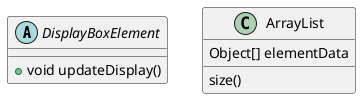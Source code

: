 @startuml
'https://plantuml.com/class-diagram




abstract class DisplayBoxElement {

+void updateDisplay()
}

class ArrayList {
Object[] elementData
size()
}

@enduml